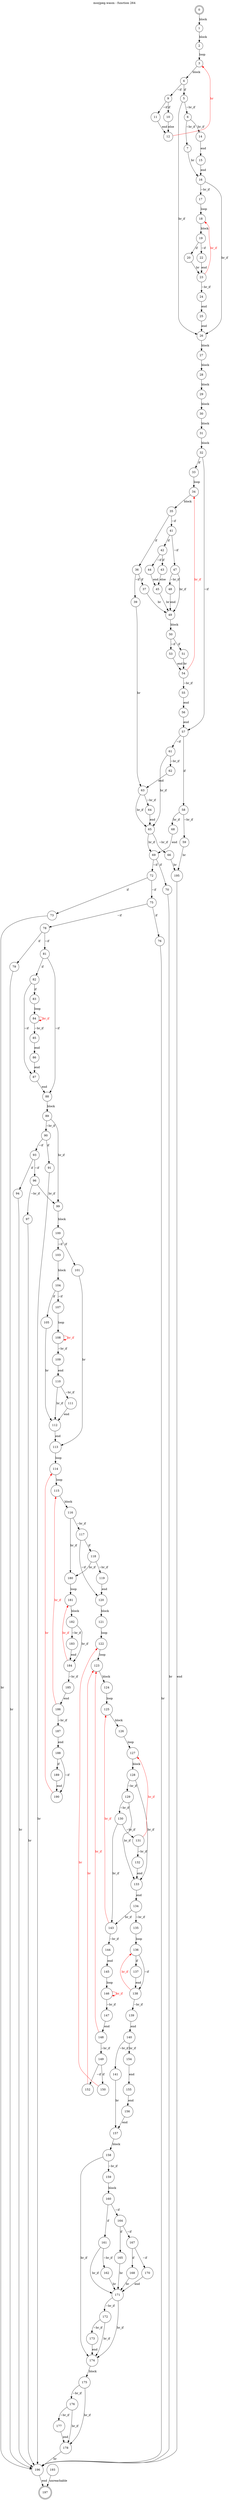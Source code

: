 digraph finite_state_machine {
    label = "mozjpeg.wasm - function 264"
    labelloc =  t
    labelfontsize = 16
    labelfontcolor = black
    labelfontname = "Helvetica"
    node [shape = doublecircle]; 0 197;
    node [shape = circle];
    0 -> 1[label="block"];
    1 -> 2[label="block"];
    2 -> 3[label="loop"];
    3 -> 4[label="block"];
    4 -> 5[label="if"];
    4 -> 9[label="~if"];
    5 -> 6[label="~br_if"];
    5 -> 26[label="br_if"];
    6 -> 7[label="~br_if"];
    6 -> 14[label="br_if"];
    7 -> 16[label="br"];
    9 -> 10[label="if"];
    9 -> 11[label="~if"];
    10 -> 12[label="else"];
    11 -> 12[label="end"];
    12 -> 3[color="red" fontcolor="red" label="br"];
    14 -> 15[label="end"];
    15 -> 16[label="end"];
    16 -> 17[label="~br_if"];
    16 -> 26[label="br_if"];
    17 -> 18[label="loop"];
    18 -> 19[label="block"];
    19 -> 20[label="if"];
    19 -> 22[label="~if"];
    20 -> 23[label="br"];
    22 -> 23[label="end"];
    23 -> 24[label="~br_if"];
    23 -> 18[color="red" fontcolor="red" label="br_if"];
    24 -> 25[label="end"];
    25 -> 26[label="end"];
    26 -> 27[label="block"];
    27 -> 28[label="block"];
    28 -> 29[label="block"];
    29 -> 30[label="block"];
    30 -> 31[label="block"];
    31 -> 32[label="block"];
    32 -> 33[label="if"];
    32 -> 57[label="~if"];
    33 -> 34[label="loop"];
    34 -> 35[label="block"];
    35 -> 36[label="if"];
    35 -> 41[label="~if"];
    36 -> 37[label="if"];
    36 -> 39[label="~if"];
    37 -> 49[label="br"];
    39 -> 63[label="br"];
    41 -> 42[label="if"];
    41 -> 47[label="~if"];
    42 -> 43[label="if"];
    42 -> 44[label="~if"];
    43 -> 45[label="else"];
    44 -> 45[label="end"];
    45 -> 49[label="br"];
    47 -> 48[label="~br_if"];
    47 -> 49[label="br_if"];
    48 -> 49[label="end"];
    49 -> 50[label="block"];
    50 -> 51[label="if"];
    50 -> 53[label="~if"];
    51 -> 54[label="br"];
    53 -> 54[label="end"];
    54 -> 55[label="~br_if"];
    54 -> 34[color="red" fontcolor="red" label="br_if"];
    55 -> 56[label="end"];
    56 -> 57[label="end"];
    57 -> 58[label="if"];
    57 -> 61[label="~if"];
    58 -> 59[label="~br_if"];
    58 -> 68[label="br_if"];
    59 -> 195[label="br"];
    61 -> 62[label="~br_if"];
    61 -> 65[label="br_if"];
    62 -> 63[label="end"];
    63 -> 64[label="~br_if"];
    63 -> 65[label="br_if"];
    64 -> 65[label="end"];
    65 -> 66[label="~br_if"];
    65 -> 69[label="br_if"];
    66 -> 195[label="br"];
    68 -> 69[label="end"];
    69 -> 70[label="if"];
    69 -> 72[label="~if"];
    70 -> 196[label="br"];
    72 -> 73[label="if"];
    72 -> 75[label="~if"];
    73 -> 196[label="br"];
    75 -> 76[label="if"];
    75 -> 78[label="~if"];
    76 -> 196[label="br"];
    78 -> 79[label="if"];
    78 -> 81[label="~if"];
    79 -> 196[label="br"];
    81 -> 82[label="if"];
    81 -> 88[label="~if"];
    82 -> 83[label="if"];
    82 -> 87[label="~if"];
    83 -> 84[label="loop"];
    84 -> 85[label="~br_if"];
    84 -> 84[color="red" fontcolor="red" label="br_if"];
    85 -> 86[label="end"];
    86 -> 87[label="end"];
    87 -> 88[label="end"];
    88 -> 89[label="block"];
    89 -> 90[label="~br_if"];
    89 -> 99[label="br_if"];
    90 -> 91[label="if"];
    90 -> 93[label="~if"];
    91 -> 196[label="br"];
    93 -> 94[label="if"];
    93 -> 96[label="~if"];
    94 -> 196[label="br"];
    96 -> 97[label="~br_if"];
    96 -> 99[label="br_if"];
    97 -> 196[label="br"];
    99 -> 100[label="block"];
    100 -> 101[label="if"];
    100 -> 103[label="~if"];
    101 -> 113[label="br"];
    103 -> 104[label="block"];
    104 -> 105[label="if"];
    104 -> 107[label="~if"];
    105 -> 112[label="br"];
    107 -> 108[label="loop"];
    108 -> 109[label="~br_if"];
    108 -> 108[color="red" fontcolor="red" label="br_if"];
    109 -> 110[label="end"];
    110 -> 111[label="~br_if"];
    110 -> 112[label="br_if"];
    111 -> 112[label="end"];
    112 -> 113[label="end"];
    113 -> 114[label="loop"];
    114 -> 115[label="loop"];
    115 -> 116[label="block"];
    116 -> 117[label="~br_if"];
    116 -> 180[label="br_if"];
    117 -> 118[label="if"];
    117 -> 120[label="~if"];
    118 -> 119[label="~br_if"];
    118 -> 180[label="br_if"];
    119 -> 120[label="end"];
    120 -> 121[label="block"];
    121 -> 122[label="loop"];
    122 -> 123[label="loop"];
    123 -> 124[label="block"];
    124 -> 125[label="loop"];
    125 -> 126[label="block"];
    126 -> 127[label="loop"];
    127 -> 128[label="block"];
    128 -> 129[label="~br_if"];
    128 -> 133[label="br_if"];
    129 -> 130[label="~br_if"];
    129 -> 133[label="br_if"];
    130 -> 131[label="~br_if"];
    130 -> 143[label="br_if"];
    131 -> 132[label="~br_if"];
    131 -> 127[color="red" fontcolor="red" label="br_if"];
    132 -> 133[label="end"];
    133 -> 134[label="end"];
    134 -> 135[label="~br_if"];
    134 -> 143[label="br_if"];
    135 -> 136[label="loop"];
    136 -> 137[label="if"];
    136 -> 138[label="~if"];
    137 -> 138[label="end"];
    138 -> 139[label="~br_if"];
    138 -> 136[color="red" fontcolor="red" label="br_if"];
    139 -> 140[label="end"];
    140 -> 141[label="~br_if"];
    140 -> 154[label="br_if"];
    141 -> 157[label="br"];
    143 -> 144[label="~br_if"];
    143 -> 125[color="red" fontcolor="red" label="br_if"];
    144 -> 145[label="end"];
    145 -> 146[label="loop"];
    146 -> 147[label="~br_if"];
    146 -> 146[color="red" fontcolor="red" label="br_if"];
    147 -> 148[label="end"];
    148 -> 149[label="~br_if"];
    148 -> 123[color="red" fontcolor="red" label="br_if"];
    149 -> 150[label="if"];
    149 -> 152[label="~if"];
    150 -> 122[color="red" fontcolor="red" label="br"];
    152 -> 123[color="red" fontcolor="red" label="br"];
    154 -> 155[label="end"];
    155 -> 156[label="end"];
    156 -> 157[label="end"];
    157 -> 158[label="block"];
    158 -> 159[label="~br_if"];
    158 -> 174[label="br_if"];
    159 -> 160[label="block"];
    160 -> 161[label="if"];
    160 -> 164[label="~if"];
    161 -> 162[label="~br_if"];
    161 -> 171[label="br_if"];
    162 -> 171[label="br"];
    164 -> 165[label="if"];
    164 -> 167[label="~if"];
    165 -> 171[label="br"];
    167 -> 168[label="if"];
    167 -> 170[label="~if"];
    168 -> 171[label="br"];
    170 -> 171[label="end"];
    171 -> 172[label="~br_if"];
    171 -> 174[label="br_if"];
    172 -> 173[label="~br_if"];
    172 -> 174[label="br_if"];
    173 -> 174[label="end"];
    174 -> 175[label="block"];
    175 -> 176[label="~br_if"];
    175 -> 178[label="br_if"];
    176 -> 177[label="~br_if"];
    176 -> 178[label="br_if"];
    177 -> 178[label="end"];
    178 -> 196[label="br"];
    180 -> 181[label="loop"];
    181 -> 182[label="block"];
    182 -> 183[label="~br_if"];
    182 -> 184[label="br_if"];
    183 -> 184[label="end"];
    184 -> 185[label="~br_if"];
    184 -> 181[color="red" fontcolor="red" label="br_if"];
    185 -> 186[label="end"];
    186 -> 187[label="~br_if"];
    186 -> 115[color="red" fontcolor="red" label="br_if"];
    187 -> 188[label="end"];
    188 -> 189[label="if"];
    188 -> 190[label="~if"];
    189 -> 190[label="end"];
    190 -> 114[color="red" fontcolor="red" label="br"];
    193 -> 197[label="unreachable"];
    195 -> 196[label="end"];
    196 -> 197[label="end"];
}
